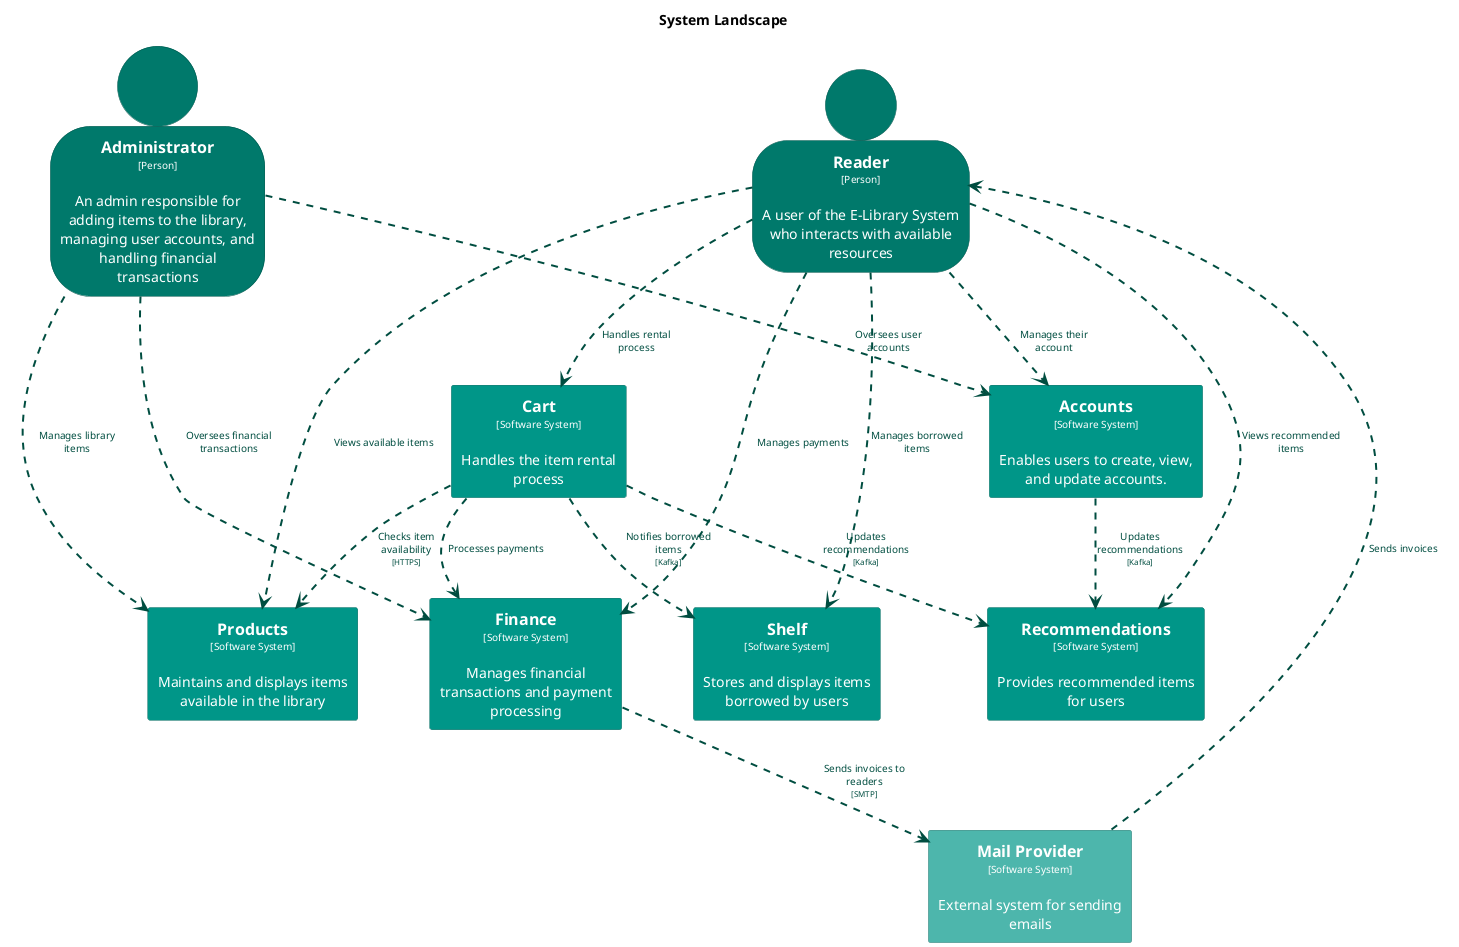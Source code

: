 @startuml
set separator none
title System Landscape

top to bottom direction

skinparam {
  arrowFontSize 10
  defaultTextAlignment center
  wrapWidth 200
  maxMessageSize 100
}

hide stereotype

skinparam rectangle<<Accounts>> {
  BackgroundColor #009688
  FontColor #ffffff
  BorderColor #00695f
  shadowing false
}
skinparam person<<Administrator>> {
  BackgroundColor #00796b
  FontColor #ffffff
  BorderColor #00544a
  shadowing false
}
skinparam rectangle<<Cart>> {
  BackgroundColor #009688
  FontColor #ffffff
  BorderColor #00695f
  shadowing false
}
skinparam rectangle<<Finance>> {
  BackgroundColor #009688
  FontColor #ffffff
  BorderColor #00695f
  shadowing false
}
skinparam rectangle<<MailProvider>> {
  BackgroundColor #4db6ac
  FontColor #ffffff
  BorderColor #357f78
  shadowing false
}
skinparam rectangle<<Products>> {
  BackgroundColor #009688
  FontColor #ffffff
  BorderColor #00695f
  shadowing false
}
skinparam person<<Reader>> {
  BackgroundColor #00796b
  FontColor #ffffff
  BorderColor #00544a
  shadowing false
}
skinparam rectangle<<Recommendations>> {
  BackgroundColor #009688
  FontColor #ffffff
  BorderColor #00695f
  shadowing false
}
skinparam rectangle<<Shelf>> {
  BackgroundColor #009688
  FontColor #ffffff
  BorderColor #00695f
  shadowing false
}

person "==Reader\n<size:10>[Person]</size>\n\nA user of the E-Library System who interacts with available resources" <<Reader>> as Reader
rectangle "==Products\n<size:10>[Software System]</size>\n\nMaintains and displays items available in the library" <<Products>> as Products
rectangle "==Cart\n<size:10>[Software System]</size>\n\nHandles the item rental process" <<Cart>> as Cart
rectangle "==Recommendations\n<size:10>[Software System]</size>\n\nProvides recommended items for users" <<Recommendations>> as Recommendations
person "==Administrator\n<size:10>[Person]</size>\n\nAn admin responsible for adding items to the library, managing user accounts, and handling financial transactions" <<Administrator>> as Administrator
rectangle "==Finance\n<size:10>[Software System]</size>\n\nManages financial transactions and payment processing" <<Finance>> as Finance
rectangle "==Mail Provider\n<size:10>[Software System]</size>\n\nExternal system for sending emails" <<MailProvider>> as MailProvider
rectangle "==Accounts\n<size:10>[Software System]</size>\n\nEnables users to create, view, and update accounts." <<Accounts>> as Accounts
rectangle "==Shelf\n<size:10>[Software System]</size>\n\nStores and displays items borrowed by users" <<Shelf>> as Shelf

Reader .[#004d40,thickness=2].> Accounts : "<color:#004d40>Manages their account"
Reader .[#004d40,thickness=2].> Shelf : "<color:#004d40>Manages borrowed items"
Reader .[#004d40,thickness=2].> Products : "<color:#004d40>Views available items"
Reader .[#004d40,thickness=2].> Cart : "<color:#004d40>Handles rental process"
Reader .[#004d40,thickness=2].> Recommendations : "<color:#004d40>Views recommended items"
Reader .[#004d40,thickness=2].> Finance : "<color:#004d40>Manages payments"
Cart .[#004d40,thickness=2].> Finance : "<color:#004d40>Processes payments"
Administrator .[#004d40,thickness=2].> Accounts : "<color:#004d40>Oversees user accounts"
Administrator .[#004d40,thickness=2].> Products : "<color:#004d40>Manages library items"
Administrator .[#004d40,thickness=2].> Finance : "<color:#004d40>Oversees financial transactions"
MailProvider .[#004d40,thickness=2].> Reader : "<color:#004d40>Sends invoices"
Accounts .[#004d40,thickness=2].> Recommendations : "<color:#004d40>Updates recommendations\n<color:#004d40><size:8>[Kafka]</size>"
Cart .[#004d40,thickness=2].> Recommendations : "<color:#004d40>Updates recommendations\n<color:#004d40><size:8>[Kafka]</size>"
Cart .[#004d40,thickness=2].> Shelf : "<color:#004d40>Notifies borrowed items\n<color:#004d40><size:8>[Kafka]</size>"
Cart .[#004d40,thickness=2].> Products : "<color:#004d40>Checks item availability\n<color:#004d40><size:8>[HTTPS]</size>"
Finance .[#004d40,thickness=2].> MailProvider : "<color:#004d40>Sends invoices to readers\n<color:#004d40><size:8>[SMTP]</size>"
@enduml